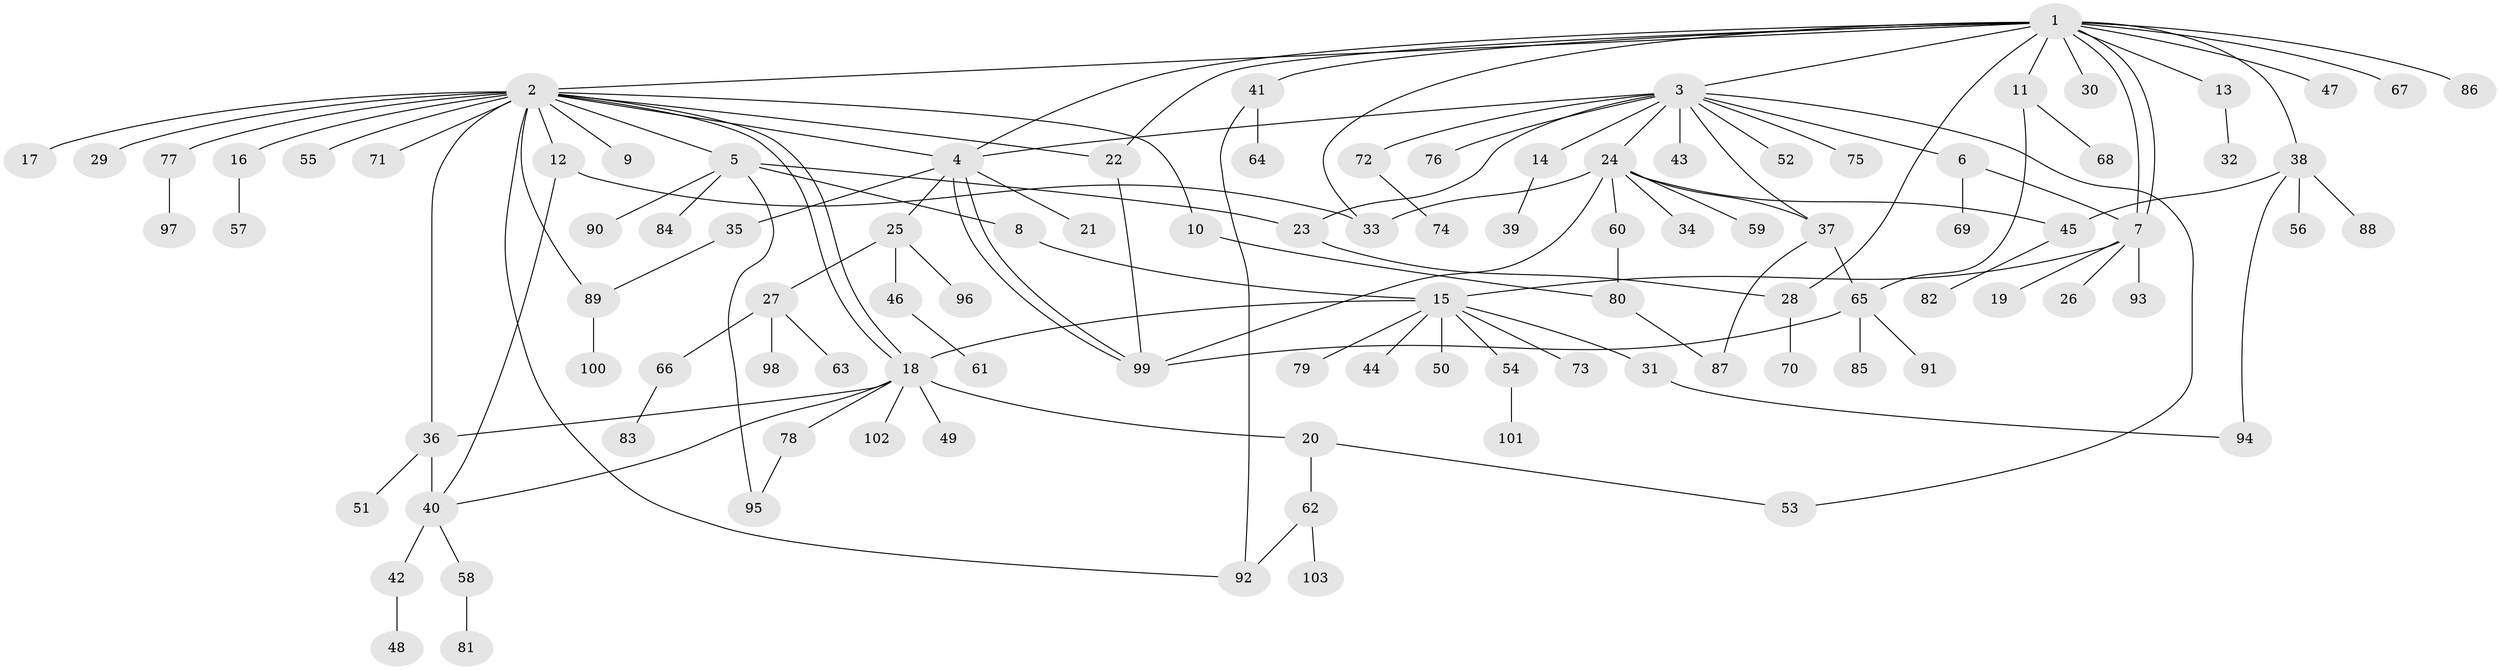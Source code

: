 // coarse degree distribution, {15: 0.0392156862745098, 1: 0.803921568627451, 2: 0.0784313725490196, 12: 0.0196078431372549, 16: 0.0196078431372549, 11: 0.0196078431372549, 4: 0.0196078431372549}
// Generated by graph-tools (version 1.1) at 2025/51/03/04/25 21:51:44]
// undirected, 103 vertices, 132 edges
graph export_dot {
graph [start="1"]
  node [color=gray90,style=filled];
  1;
  2;
  3;
  4;
  5;
  6;
  7;
  8;
  9;
  10;
  11;
  12;
  13;
  14;
  15;
  16;
  17;
  18;
  19;
  20;
  21;
  22;
  23;
  24;
  25;
  26;
  27;
  28;
  29;
  30;
  31;
  32;
  33;
  34;
  35;
  36;
  37;
  38;
  39;
  40;
  41;
  42;
  43;
  44;
  45;
  46;
  47;
  48;
  49;
  50;
  51;
  52;
  53;
  54;
  55;
  56;
  57;
  58;
  59;
  60;
  61;
  62;
  63;
  64;
  65;
  66;
  67;
  68;
  69;
  70;
  71;
  72;
  73;
  74;
  75;
  76;
  77;
  78;
  79;
  80;
  81;
  82;
  83;
  84;
  85;
  86;
  87;
  88;
  89;
  90;
  91;
  92;
  93;
  94;
  95;
  96;
  97;
  98;
  99;
  100;
  101;
  102;
  103;
  1 -- 2;
  1 -- 3;
  1 -- 4;
  1 -- 7;
  1 -- 7;
  1 -- 11;
  1 -- 13;
  1 -- 22;
  1 -- 28;
  1 -- 30;
  1 -- 33;
  1 -- 38;
  1 -- 41;
  1 -- 47;
  1 -- 67;
  1 -- 86;
  2 -- 4;
  2 -- 5;
  2 -- 9;
  2 -- 10;
  2 -- 12;
  2 -- 16;
  2 -- 17;
  2 -- 18;
  2 -- 18;
  2 -- 22;
  2 -- 29;
  2 -- 36;
  2 -- 55;
  2 -- 71;
  2 -- 77;
  2 -- 89;
  2 -- 92;
  3 -- 4;
  3 -- 6;
  3 -- 14;
  3 -- 23;
  3 -- 24;
  3 -- 37;
  3 -- 43;
  3 -- 52;
  3 -- 53;
  3 -- 72;
  3 -- 75;
  3 -- 76;
  4 -- 21;
  4 -- 25;
  4 -- 35;
  4 -- 99;
  4 -- 99;
  5 -- 8;
  5 -- 23;
  5 -- 84;
  5 -- 90;
  5 -- 95;
  6 -- 7;
  6 -- 69;
  7 -- 15;
  7 -- 19;
  7 -- 26;
  7 -- 93;
  8 -- 15;
  10 -- 80;
  11 -- 65;
  11 -- 68;
  12 -- 33;
  12 -- 40;
  13 -- 32;
  14 -- 39;
  15 -- 18;
  15 -- 31;
  15 -- 44;
  15 -- 50;
  15 -- 54;
  15 -- 73;
  15 -- 79;
  16 -- 57;
  18 -- 20;
  18 -- 36;
  18 -- 40;
  18 -- 49;
  18 -- 78;
  18 -- 102;
  20 -- 53;
  20 -- 62;
  22 -- 99;
  23 -- 28;
  24 -- 33;
  24 -- 34;
  24 -- 37;
  24 -- 45;
  24 -- 59;
  24 -- 60;
  24 -- 99;
  25 -- 27;
  25 -- 46;
  25 -- 96;
  27 -- 63;
  27 -- 66;
  27 -- 98;
  28 -- 70;
  31 -- 94;
  35 -- 89;
  36 -- 40;
  36 -- 51;
  37 -- 65;
  37 -- 87;
  38 -- 45;
  38 -- 56;
  38 -- 88;
  38 -- 94;
  40 -- 42;
  40 -- 58;
  41 -- 64;
  41 -- 92;
  42 -- 48;
  45 -- 82;
  46 -- 61;
  54 -- 101;
  58 -- 81;
  60 -- 80;
  62 -- 92;
  62 -- 103;
  65 -- 85;
  65 -- 91;
  65 -- 99;
  66 -- 83;
  72 -- 74;
  77 -- 97;
  78 -- 95;
  80 -- 87;
  89 -- 100;
}
